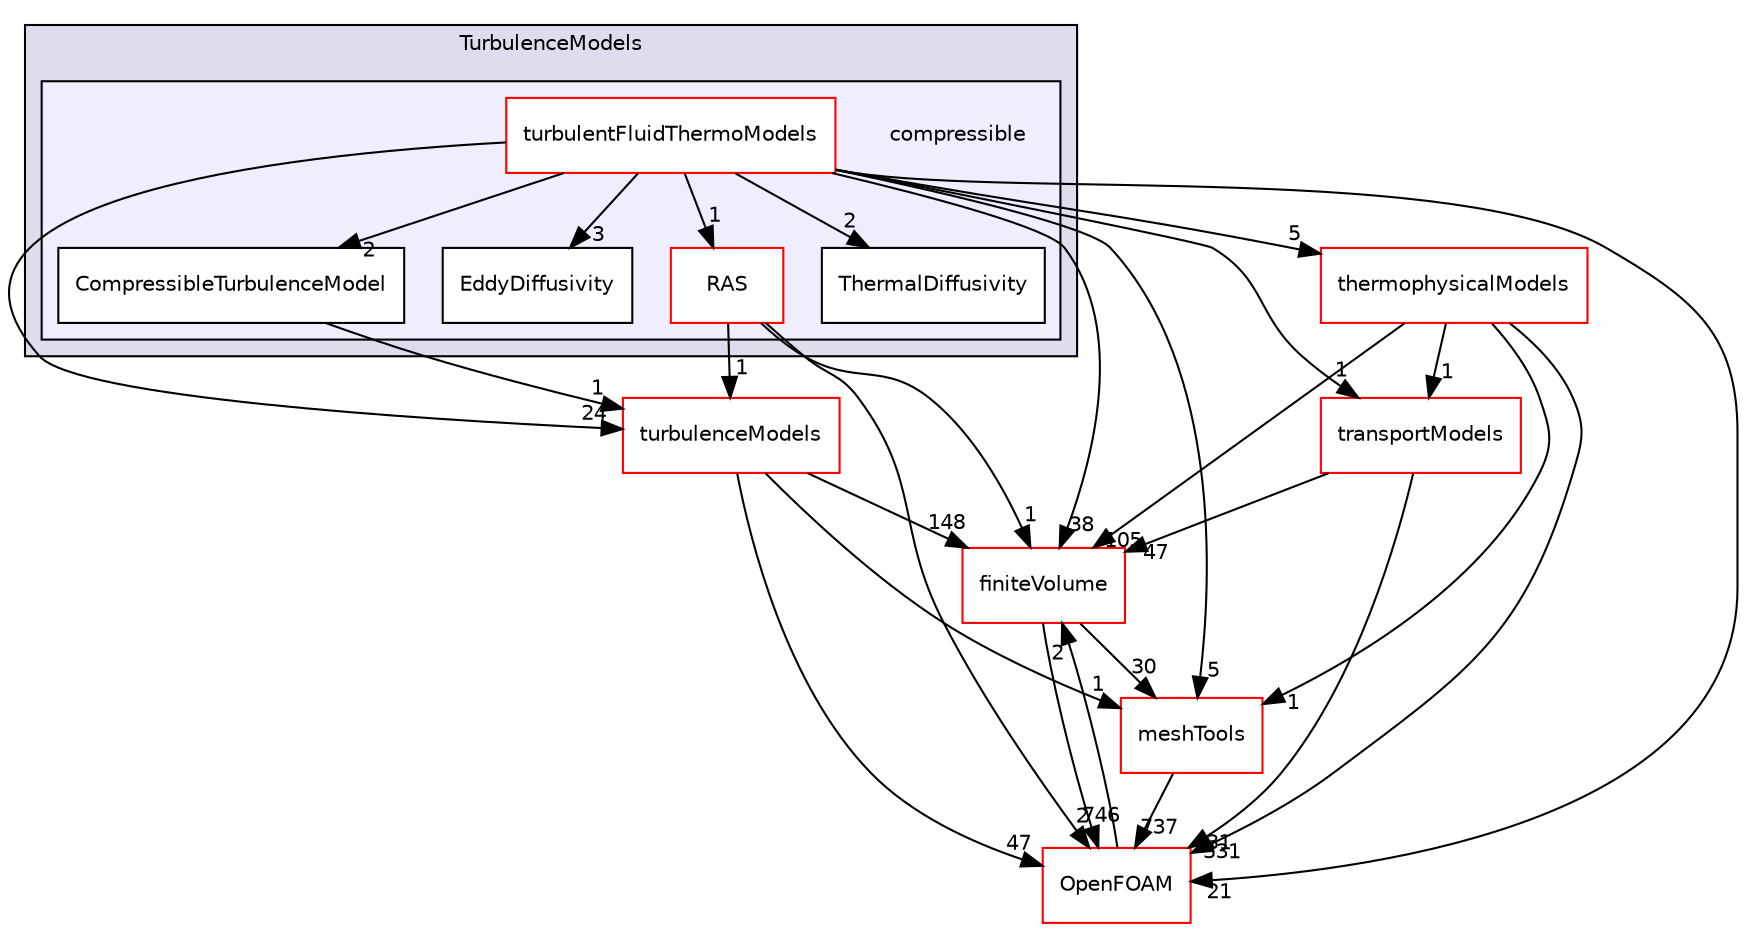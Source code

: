 digraph "src/TurbulenceModels/compressible" {
  bgcolor=transparent;
  compound=true
  node [ fontsize="10", fontname="Helvetica"];
  edge [ labelfontsize="10", labelfontname="Helvetica"];
  subgraph clusterdir_1eda626aeac0f0ad2848c36acaa5d501 {
    graph [ bgcolor="#ddddee", pencolor="black", label="TurbulenceModels" fontname="Helvetica", fontsize="10", URL="dir_1eda626aeac0f0ad2848c36acaa5d501.html"]
  subgraph clusterdir_7904bc8e3270082a35070ba525b2d08a {
    graph [ bgcolor="#eeeeff", pencolor="black", label="" URL="dir_7904bc8e3270082a35070ba525b2d08a.html"];
    dir_7904bc8e3270082a35070ba525b2d08a [shape=plaintext label="compressible"];
    dir_886aa8b6b628196a61d7d959f449a24d [shape=box label="CompressibleTurbulenceModel" color="black" fillcolor="white" style="filled" URL="dir_886aa8b6b628196a61d7d959f449a24d.html"];
    dir_eefe9b45ed0f2bb614068d4eb0645118 [shape=box label="EddyDiffusivity" color="black" fillcolor="white" style="filled" URL="dir_eefe9b45ed0f2bb614068d4eb0645118.html"];
    dir_dd9eb626e90b169804eeadb587274e8e [shape=box label="RAS" color="red" fillcolor="white" style="filled" URL="dir_dd9eb626e90b169804eeadb587274e8e.html"];
    dir_2a7d000c988b2082033bffdf751beaf6 [shape=box label="ThermalDiffusivity" color="black" fillcolor="white" style="filled" URL="dir_2a7d000c988b2082033bffdf751beaf6.html"];
    dir_3a035027451607b317f3f09e7524d9cb [shape=box label="turbulentFluidThermoModels" color="red" fillcolor="white" style="filled" URL="dir_3a035027451607b317f3f09e7524d9cb.html"];
  }
  }
  dir_9bd15774b555cf7259a6fa18f99fe99b [shape=box label="finiteVolume" color="red" URL="dir_9bd15774b555cf7259a6fa18f99fe99b.html"];
  dir_ae30ad0bef50cf391b24c614251bb9fd [shape=box label="meshTools" color="red" URL="dir_ae30ad0bef50cf391b24c614251bb9fd.html"];
  dir_2778d089ec5c4f66810b11f753867003 [shape=box label="thermophysicalModels" color="red" URL="dir_2778d089ec5c4f66810b11f753867003.html"];
  dir_c5473ff19b20e6ec4dfe5c310b3778a8 [shape=box label="OpenFOAM" color="red" URL="dir_c5473ff19b20e6ec4dfe5c310b3778a8.html"];
  dir_9415e59289a6feeb24164dafa70a594f [shape=box label="transportModels" color="red" URL="dir_9415e59289a6feeb24164dafa70a594f.html"];
  dir_a3dc37bcacf99bb6122ed819dac99f09 [shape=box label="turbulenceModels" color="red" URL="dir_a3dc37bcacf99bb6122ed819dac99f09.html"];
  dir_9bd15774b555cf7259a6fa18f99fe99b->dir_ae30ad0bef50cf391b24c614251bb9fd [headlabel="30", labeldistance=1.5 headhref="dir_000897_001751.html"];
  dir_9bd15774b555cf7259a6fa18f99fe99b->dir_c5473ff19b20e6ec4dfe5c310b3778a8 [headlabel="746", labeldistance=1.5 headhref="dir_000897_001897.html"];
  dir_dd9eb626e90b169804eeadb587274e8e->dir_9bd15774b555cf7259a6fa18f99fe99b [headlabel="1", labeldistance=1.5 headhref="dir_003059_000897.html"];
  dir_dd9eb626e90b169804eeadb587274e8e->dir_c5473ff19b20e6ec4dfe5c310b3778a8 [headlabel="2", labeldistance=1.5 headhref="dir_003059_001897.html"];
  dir_dd9eb626e90b169804eeadb587274e8e->dir_a3dc37bcacf99bb6122ed819dac99f09 [headlabel="1", labeldistance=1.5 headhref="dir_003059_000755.html"];
  dir_3a035027451607b317f3f09e7524d9cb->dir_9bd15774b555cf7259a6fa18f99fe99b [headlabel="38", labeldistance=1.5 headhref="dir_003063_000897.html"];
  dir_3a035027451607b317f3f09e7524d9cb->dir_dd9eb626e90b169804eeadb587274e8e [headlabel="1", labeldistance=1.5 headhref="dir_003063_003059.html"];
  dir_3a035027451607b317f3f09e7524d9cb->dir_ae30ad0bef50cf391b24c614251bb9fd [headlabel="5", labeldistance=1.5 headhref="dir_003063_001751.html"];
  dir_3a035027451607b317f3f09e7524d9cb->dir_2a7d000c988b2082033bffdf751beaf6 [headlabel="2", labeldistance=1.5 headhref="dir_003063_003061.html"];
  dir_3a035027451607b317f3f09e7524d9cb->dir_2778d089ec5c4f66810b11f753867003 [headlabel="5", labeldistance=1.5 headhref="dir_003063_001239.html"];
  dir_3a035027451607b317f3f09e7524d9cb->dir_c5473ff19b20e6ec4dfe5c310b3778a8 [headlabel="21", labeldistance=1.5 headhref="dir_003063_001897.html"];
  dir_3a035027451607b317f3f09e7524d9cb->dir_9415e59289a6feeb24164dafa70a594f [headlabel="1", labeldistance=1.5 headhref="dir_003063_000915.html"];
  dir_3a035027451607b317f3f09e7524d9cb->dir_a3dc37bcacf99bb6122ed819dac99f09 [headlabel="24", labeldistance=1.5 headhref="dir_003063_000755.html"];
  dir_3a035027451607b317f3f09e7524d9cb->dir_eefe9b45ed0f2bb614068d4eb0645118 [headlabel="3", labeldistance=1.5 headhref="dir_003063_003058.html"];
  dir_3a035027451607b317f3f09e7524d9cb->dir_886aa8b6b628196a61d7d959f449a24d [headlabel="2", labeldistance=1.5 headhref="dir_003063_003057.html"];
  dir_ae30ad0bef50cf391b24c614251bb9fd->dir_c5473ff19b20e6ec4dfe5c310b3778a8 [headlabel="737", labeldistance=1.5 headhref="dir_001751_001897.html"];
  dir_2778d089ec5c4f66810b11f753867003->dir_9bd15774b555cf7259a6fa18f99fe99b [headlabel="105", labeldistance=1.5 headhref="dir_001239_000897.html"];
  dir_2778d089ec5c4f66810b11f753867003->dir_ae30ad0bef50cf391b24c614251bb9fd [headlabel="1", labeldistance=1.5 headhref="dir_001239_001751.html"];
  dir_2778d089ec5c4f66810b11f753867003->dir_c5473ff19b20e6ec4dfe5c310b3778a8 [headlabel="331", labeldistance=1.5 headhref="dir_001239_001897.html"];
  dir_2778d089ec5c4f66810b11f753867003->dir_9415e59289a6feeb24164dafa70a594f [headlabel="1", labeldistance=1.5 headhref="dir_001239_000915.html"];
  dir_c5473ff19b20e6ec4dfe5c310b3778a8->dir_9bd15774b555cf7259a6fa18f99fe99b [headlabel="2", labeldistance=1.5 headhref="dir_001897_000897.html"];
  dir_9415e59289a6feeb24164dafa70a594f->dir_9bd15774b555cf7259a6fa18f99fe99b [headlabel="47", labeldistance=1.5 headhref="dir_000915_000897.html"];
  dir_9415e59289a6feeb24164dafa70a594f->dir_c5473ff19b20e6ec4dfe5c310b3778a8 [headlabel="31", labeldistance=1.5 headhref="dir_000915_001897.html"];
  dir_a3dc37bcacf99bb6122ed819dac99f09->dir_9bd15774b555cf7259a6fa18f99fe99b [headlabel="148", labeldistance=1.5 headhref="dir_000755_000897.html"];
  dir_a3dc37bcacf99bb6122ed819dac99f09->dir_ae30ad0bef50cf391b24c614251bb9fd [headlabel="1", labeldistance=1.5 headhref="dir_000755_001751.html"];
  dir_a3dc37bcacf99bb6122ed819dac99f09->dir_c5473ff19b20e6ec4dfe5c310b3778a8 [headlabel="47", labeldistance=1.5 headhref="dir_000755_001897.html"];
  dir_886aa8b6b628196a61d7d959f449a24d->dir_a3dc37bcacf99bb6122ed819dac99f09 [headlabel="1", labeldistance=1.5 headhref="dir_003057_000755.html"];
}
